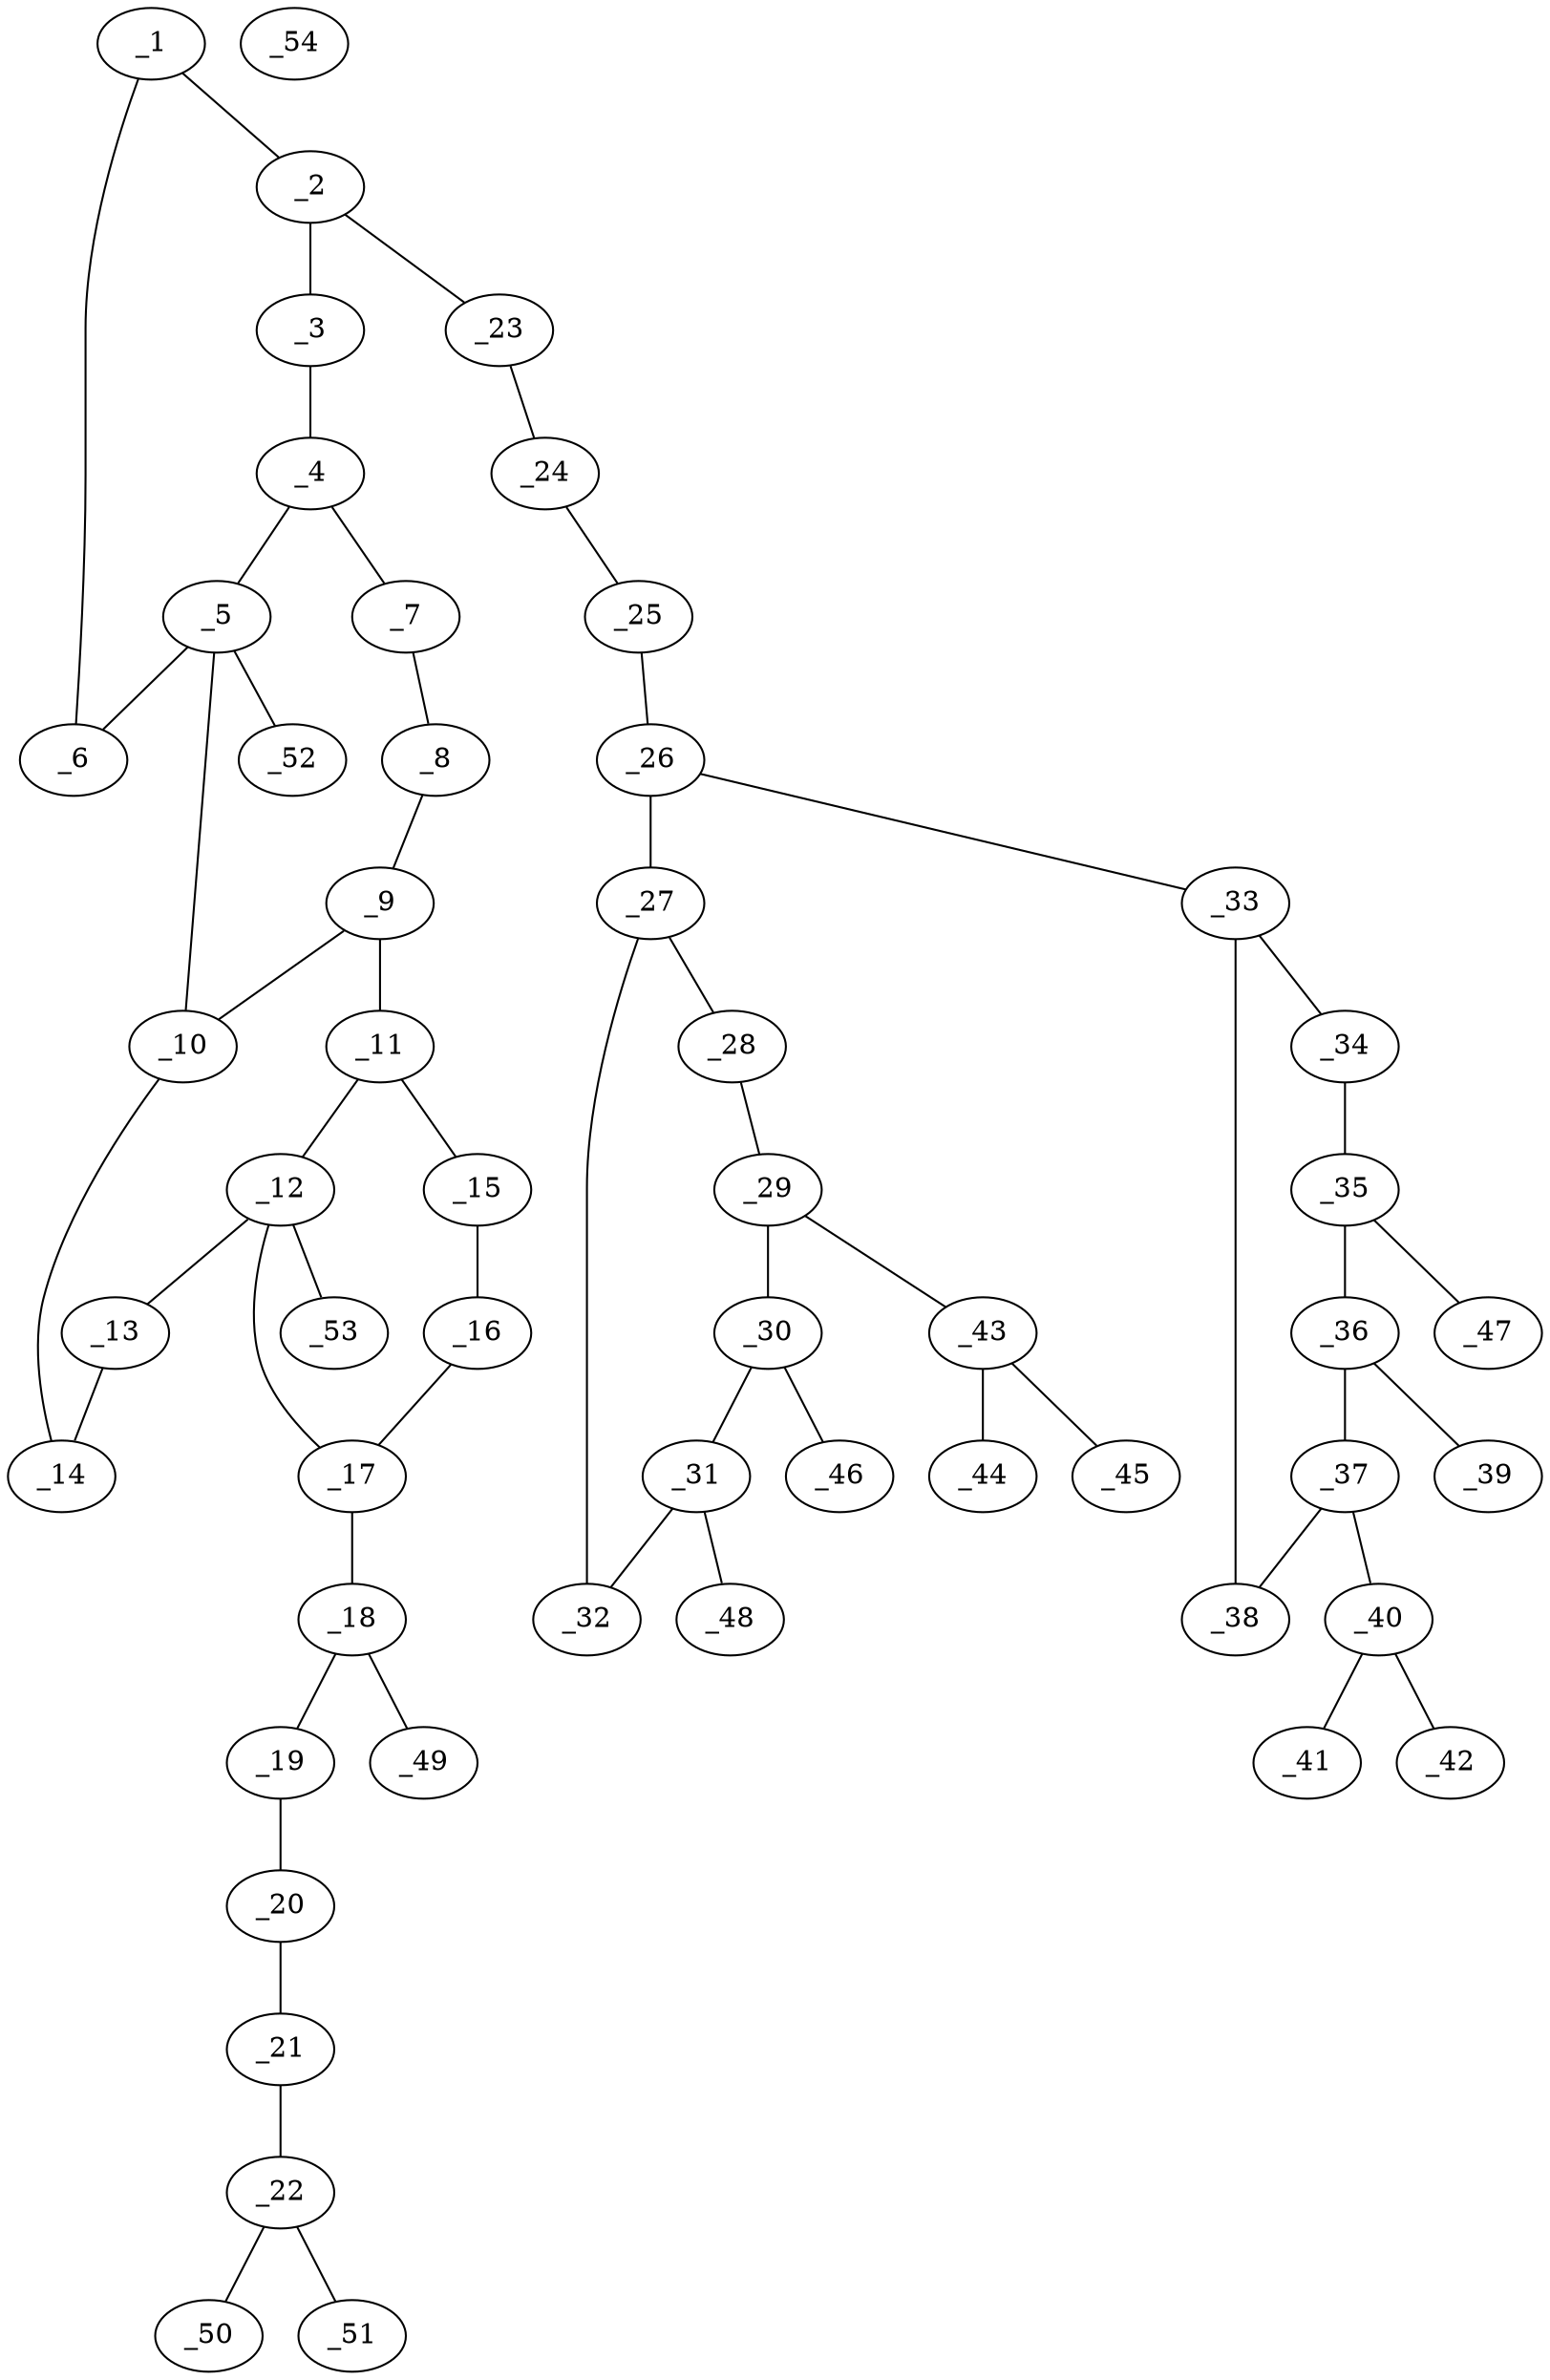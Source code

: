 graph molid700357 {
	_1	 [charge=0,
		chem=1,
		symbol="C  ",
		x="8.9282",
		y="-0.6606"];
	_2	 [charge=0,
		chem=1,
		symbol="C  ",
		x="8.9282",
		y="-1.6606"];
	_1 -- _2	 [valence=1];
	_6	 [charge=0,
		chem=1,
		symbol="C  ",
		x="9.7942",
		y="-0.1606"];
	_1 -- _6	 [valence=1];
	_3	 [charge=0,
		chem=1,
		symbol="C  ",
		x="9.7942",
		y="-2.1606"];
	_2 -- _3	 [valence=1];
	_23	 [charge=0,
		chem=1,
		symbol="C  ",
		x="8.0622",
		y="-2.1606"];
	_2 -- _23	 [valence=1];
	_4	 [charge=0,
		chem=1,
		symbol="C  ",
		x="10.6603",
		y="-1.6606"];
	_3 -- _4	 [valence=1];
	_5	 [charge=0,
		chem=1,
		symbol="C  ",
		x="10.6602",
		y="-0.6606"];
	_4 -- _5	 [valence=1];
	_7	 [charge=0,
		chem=1,
		symbol="C  ",
		x="11.5263",
		y="-2.1606"];
	_4 -- _7	 [valence=1];
	_5 -- _6	 [valence=1];
	_10	 [charge=0,
		chem=1,
		symbol="C  ",
		x="11.5263",
		y="-0.1606"];
	_5 -- _10	 [valence=1];
	_52	 [charge=0,
		chem=1,
		symbol="C  ",
		x="10.6602",
		y="0.3394"];
	_5 -- _52	 [valence=1];
	_8	 [charge=0,
		chem=1,
		symbol="C  ",
		x="12.3923",
		y="-1.6606"];
	_7 -- _8	 [valence=1];
	_9	 [charge=0,
		chem=1,
		symbol="C  ",
		x="12.3923",
		y="-0.6606"];
	_8 -- _9	 [valence=1];
	_9 -- _10	 [valence=1];
	_11	 [charge=0,
		chem=1,
		symbol="C  ",
		x="13.2583",
		y="-0.1606"];
	_9 -- _11	 [valence=1];
	_14	 [charge=0,
		chem=1,
		symbol="C  ",
		x="11.5263",
		y="0.8394"];
	_10 -- _14	 [valence=1];
	_12	 [charge=0,
		chem=1,
		symbol="C  ",
		x="13.2583",
		y="0.8394"];
	_11 -- _12	 [valence=1];
	_15	 [charge=0,
		chem=1,
		symbol="C  ",
		x="14.2094",
		y="-0.4696"];
	_11 -- _15	 [valence=1];
	_13	 [charge=0,
		chem=1,
		symbol="C  ",
		x="12.3923",
		y="1.3394"];
	_12 -- _13	 [valence=1];
	_17	 [charge=0,
		chem=1,
		symbol="C  ",
		x="14.2094",
		y="1.1485"];
	_12 -- _17	 [valence=1];
	_53	 [charge=0,
		chem=1,
		symbol="C  ",
		x="13.2583",
		y="1.8394"];
	_12 -- _53	 [valence=1];
	_13 -- _14	 [valence=1];
	_16	 [charge=0,
		chem=1,
		symbol="C  ",
		x="14.7972",
		y="0.3394"];
	_15 -- _16	 [valence=1];
	_16 -- _17	 [valence=1];
	_18	 [charge=0,
		chem=1,
		symbol="C  ",
		x="14.5184",
		y="2.0995"];
	_17 -- _18	 [valence=1];
	_19	 [charge=0,
		chem=1,
		symbol="C  ",
		x="15.4965",
		y="2.3074"];
	_18 -- _19	 [valence=1];
	_49	 [charge=0,
		chem=1,
		symbol="C  ",
		x="13.8493",
		y="2.8427"];
	_18 -- _49	 [valence=1];
	_20	 [charge=0,
		chem=1,
		symbol="C  ",
		x="15.8055",
		y="3.2585"];
	_19 -- _20	 [valence=1];
	_21	 [charge=0,
		chem=1,
		symbol="C  ",
		x="16.7837",
		y="3.4664"];
	_20 -- _21	 [valence=1];
	_22	 [charge=0,
		chem=1,
		symbol="C  ",
		x="17.0927",
		y="4.4175"];
	_21 -- _22	 [valence=1];
	_50	 [charge=0,
		chem=1,
		symbol="C  ",
		x="18.0709",
		y="4.6254"];
	_22 -- _50	 [valence=1];
	_51	 [charge=0,
		chem=1,
		symbol="C  ",
		x="16.4236",
		y="5.1606"];
	_22 -- _51	 [valence=1];
	_24	 [charge=0,
		chem=1,
		symbol="C  ",
		x="7.1962",
		y="-1.6606"];
	_23 -- _24	 [valence=1];
	_25	 [charge=0,
		chem=1,
		symbol="C  ",
		x="6.3301",
		y="-2.1606"];
	_24 -- _25	 [valence=1];
	_26	 [charge=0,
		chem=1,
		symbol="C  ",
		x="5.4641",
		y="-1.6606"];
	_25 -- _26	 [valence=1];
	_27	 [charge=0,
		chem=1,
		symbol="C  ",
		x="4.5981",
		y="-2.1606"];
	_26 -- _27	 [valence=1];
	_33	 [charge=0,
		chem=1,
		symbol="C  ",
		x="5.4641",
		y="-0.6606"];
	_26 -- _33	 [valence=1];
	_28	 [charge=0,
		chem=1,
		symbol="C  ",
		x="4.5981",
		y="-3.1606"];
	_27 -- _28	 [valence=1];
	_32	 [charge=0,
		chem=1,
		symbol="C  ",
		x="3.7321",
		y="-1.6606"];
	_27 -- _32	 [valence=2];
	_29	 [charge=0,
		chem=1,
		symbol="C  ",
		x="3.7321",
		y="-3.6606"];
	_28 -- _29	 [valence=2];
	_30	 [charge=0,
		chem=1,
		symbol="C  ",
		x="2.866",
		y="-3.1606"];
	_29 -- _30	 [valence=1];
	_43	 [charge=0,
		chem=1,
		symbol="C  ",
		x="3.7321",
		y="-4.6606"];
	_29 -- _43	 [valence=1];
	_31	 [charge=0,
		chem=1,
		symbol="C  ",
		x="2.866",
		y="-2.1606"];
	_30 -- _31	 [valence=2];
	_46	 [charge=0,
		chem=2,
		symbol="O  ",
		x=2,
		y="-3.6606"];
	_30 -- _46	 [valence=1];
	_31 -- _32	 [valence=1];
	_48	 [charge=0,
		chem=7,
		symbol="Cl ",
		x=2,
		y="-1.6606"];
	_31 -- _48	 [valence=1];
	_34	 [charge=0,
		chem=1,
		symbol="C  ",
		x="4.5981",
		y="-0.1606"];
	_33 -- _34	 [valence=1];
	_38	 [charge=0,
		chem=1,
		symbol="C  ",
		x="6.3301",
		y="-0.1606"];
	_33 -- _38	 [valence=2];
	_35	 [charge=0,
		chem=1,
		symbol="C  ",
		x="4.5981",
		y="0.8394"];
	_34 -- _35	 [valence=2];
	_36	 [charge=0,
		chem=1,
		symbol="C  ",
		x="5.4641",
		y="1.3394"];
	_35 -- _36	 [valence=1];
	_47	 [charge=0,
		chem=7,
		symbol="Cl ",
		x="3.732",
		y="1.3394"];
	_35 -- _47	 [valence=1];
	_37	 [charge=0,
		chem=1,
		symbol="C  ",
		x="6.3301",
		y="0.8394"];
	_36 -- _37	 [valence=2];
	_39	 [charge=0,
		chem=2,
		symbol="O  ",
		x="5.4641",
		y="2.3394"];
	_36 -- _39	 [valence=1];
	_37 -- _38	 [valence=1];
	_40	 [charge=0,
		chem=1,
		symbol="C  ",
		x="7.1961",
		y="1.3394"];
	_37 -- _40	 [valence=1];
	_41	 [charge=0,
		chem=2,
		symbol="O  ",
		x="7.1961",
		y="2.3394"];
	_40 -- _41	 [valence=2];
	_42	 [charge=0,
		chem=2,
		symbol="O  ",
		x="8.0622",
		y="0.8394"];
	_40 -- _42	 [valence=1];
	_44	 [charge=0,
		chem=2,
		symbol="O  ",
		x="4.5981",
		y="-5.1606"];
	_43 -- _44	 [valence=2];
	_45	 [charge=0,
		chem=2,
		symbol="O  ",
		x="2.866",
		y="-5.1606"];
	_43 -- _45	 [valence=1];
	_54	 [charge=0,
		chem=29,
		symbol="Na ",
		x="20.0709",
		y=0];
}
